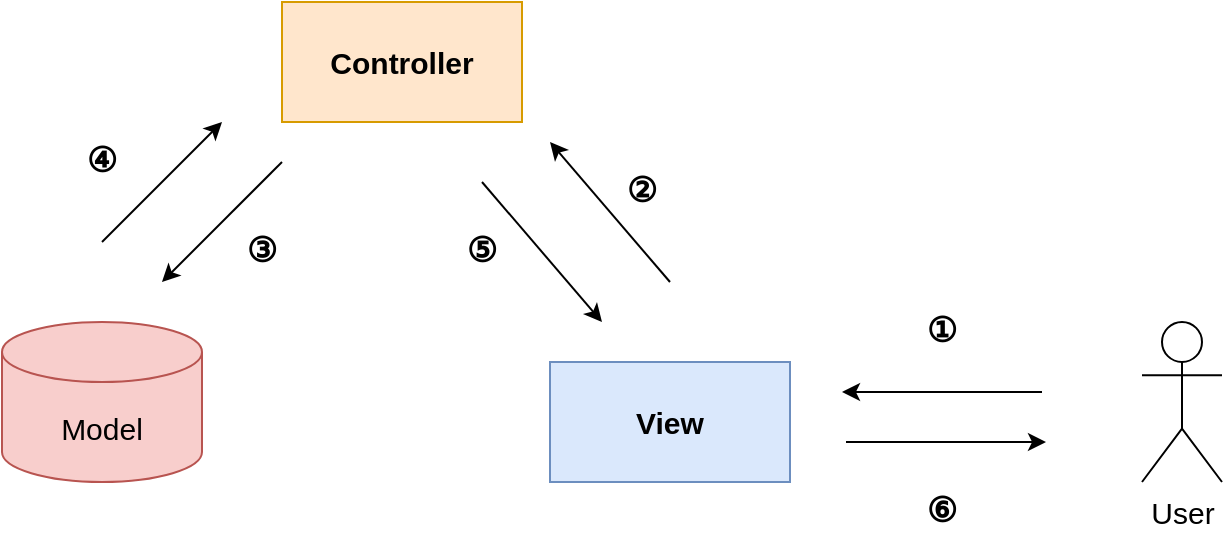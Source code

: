 <mxfile>
    <diagram id="_9Wq98w2PZe2g8l1U9Ra" name="MVC図">
        <mxGraphModel dx="1002" dy="563" grid="1" gridSize="10" guides="1" tooltips="1" connect="1" arrows="1" fold="1" page="1" pageScale="1" pageWidth="827" pageHeight="1169" math="0" shadow="0">
            <root>
                <mxCell id="0"/>
                <mxCell id="1" parent="0"/>
                <mxCell id="2" value="&lt;b&gt;&lt;font style=&quot;font-size: 15px;&quot;&gt;Controller&lt;/font&gt;&lt;/b&gt;" style="rounded=0;whiteSpace=wrap;html=1;fillColor=#ffe6cc;strokeColor=#d79b00;" parent="1" vertex="1">
                    <mxGeometry x="280" y="140" width="120" height="60" as="geometry"/>
                </mxCell>
                <mxCell id="4" value="Model" style="shape=cylinder3;whiteSpace=wrap;html=1;boundedLbl=1;backgroundOutline=1;size=15;fontSize=15;fillColor=#f8cecc;strokeColor=#b85450;" parent="1" vertex="1">
                    <mxGeometry x="140" y="300" width="100" height="80" as="geometry"/>
                </mxCell>
                <mxCell id="5" value="&lt;b&gt;&lt;font style=&quot;font-size: 15px;&quot;&gt;View&lt;/font&gt;&lt;/b&gt;" style="rounded=0;whiteSpace=wrap;html=1;fillColor=#dae8fc;strokeColor=#6c8ebf;" parent="1" vertex="1">
                    <mxGeometry x="414" y="320" width="120" height="60" as="geometry"/>
                </mxCell>
                <mxCell id="6" value="User" style="shape=umlActor;verticalLabelPosition=bottom;verticalAlign=top;html=1;outlineConnect=0;fontSize=15;" parent="1" vertex="1">
                    <mxGeometry x="710" y="300" width="40" height="80" as="geometry"/>
                </mxCell>
                <mxCell id="10" value="" style="endArrow=classic;html=1;fontSize=15;" parent="1" edge="1">
                    <mxGeometry width="50" height="50" relative="1" as="geometry">
                        <mxPoint x="660" y="335" as="sourcePoint"/>
                        <mxPoint x="560" y="335" as="targetPoint"/>
                    </mxGeometry>
                </mxCell>
                <mxCell id="11" value="&lt;font style=&quot;font-size: 17px;&quot;&gt;&lt;b&gt;①&lt;/b&gt;&lt;/font&gt;" style="text;html=1;strokeColor=none;fillColor=none;align=center;verticalAlign=middle;whiteSpace=wrap;rounded=0;fontSize=15;" parent="1" vertex="1">
                    <mxGeometry x="590" y="290" width="40" height="30" as="geometry"/>
                </mxCell>
                <mxCell id="12" value="" style="endArrow=classic;html=1;fontSize=15;" parent="1" edge="1">
                    <mxGeometry width="50" height="50" relative="1" as="geometry">
                        <mxPoint x="474" y="280" as="sourcePoint"/>
                        <mxPoint x="414" y="210" as="targetPoint"/>
                    </mxGeometry>
                </mxCell>
                <mxCell id="13" value="" style="endArrow=classic;html=1;fontSize=15;" parent="1" edge="1">
                    <mxGeometry width="50" height="50" relative="1" as="geometry">
                        <mxPoint x="562" y="360" as="sourcePoint"/>
                        <mxPoint x="662" y="360" as="targetPoint"/>
                    </mxGeometry>
                </mxCell>
                <mxCell id="14" value="&lt;font style=&quot;font-size: 17px;&quot;&gt;&lt;b&gt;②&lt;/b&gt;&lt;/font&gt;" style="text;html=1;strokeColor=none;fillColor=none;align=center;verticalAlign=middle;whiteSpace=wrap;rounded=0;fontSize=15;" parent="1" vertex="1">
                    <mxGeometry x="440" y="220" width="40" height="30" as="geometry"/>
                </mxCell>
                <mxCell id="15" value="" style="endArrow=classic;html=1;fontSize=15;" parent="1" edge="1">
                    <mxGeometry width="50" height="50" relative="1" as="geometry">
                        <mxPoint x="380" y="230" as="sourcePoint"/>
                        <mxPoint x="440" y="300" as="targetPoint"/>
                    </mxGeometry>
                </mxCell>
                <mxCell id="16" value="" style="endArrow=classic;html=1;fontSize=15;" parent="1" edge="1">
                    <mxGeometry width="50" height="50" relative="1" as="geometry">
                        <mxPoint x="280" y="220" as="sourcePoint"/>
                        <mxPoint x="220" y="280" as="targetPoint"/>
                    </mxGeometry>
                </mxCell>
                <mxCell id="17" value="" style="endArrow=classic;html=1;fontSize=15;" parent="1" edge="1">
                    <mxGeometry width="50" height="50" relative="1" as="geometry">
                        <mxPoint x="190" y="260" as="sourcePoint"/>
                        <mxPoint x="250" y="200" as="targetPoint"/>
                    </mxGeometry>
                </mxCell>
                <mxCell id="18" value="&lt;font style=&quot;font-size: 17px;&quot;&gt;&lt;b&gt;④&lt;/b&gt;&lt;/font&gt;" style="text;html=1;strokeColor=none;fillColor=none;align=center;verticalAlign=middle;whiteSpace=wrap;rounded=0;fontSize=15;" parent="1" vertex="1">
                    <mxGeometry x="170" y="205" width="40" height="30" as="geometry"/>
                </mxCell>
                <mxCell id="19" value="&lt;font style=&quot;font-size: 17px;&quot;&gt;&lt;b&gt;③&lt;/b&gt;&lt;/font&gt;" style="text;html=1;strokeColor=none;fillColor=none;align=center;verticalAlign=middle;whiteSpace=wrap;rounded=0;fontSize=15;" parent="1" vertex="1">
                    <mxGeometry x="250" y="250" width="40" height="30" as="geometry"/>
                </mxCell>
                <mxCell id="20" value="&lt;font style=&quot;font-size: 17px;&quot;&gt;&lt;b&gt;⑤&lt;/b&gt;&lt;/font&gt;" style="text;html=1;strokeColor=none;fillColor=none;align=center;verticalAlign=middle;whiteSpace=wrap;rounded=0;fontSize=15;" parent="1" vertex="1">
                    <mxGeometry x="360" y="250" width="40" height="30" as="geometry"/>
                </mxCell>
                <mxCell id="21" value="&lt;font style=&quot;font-size: 17px;&quot;&gt;&lt;b&gt;⑥&lt;/b&gt;&lt;/font&gt;" style="text;html=1;strokeColor=none;fillColor=none;align=center;verticalAlign=middle;whiteSpace=wrap;rounded=0;fontSize=15;" parent="1" vertex="1">
                    <mxGeometry x="590" y="380" width="40" height="30" as="geometry"/>
                </mxCell>
            </root>
        </mxGraphModel>
    </diagram>
    <diagram id="C5LIqaalG11yF7Q2yL-H" name="MVCの実現方法">
        <mxGraphModel dx="969" dy="563" grid="1" gridSize="10" guides="1" tooltips="1" connect="1" arrows="1" fold="1" page="1" pageScale="1" pageWidth="827" pageHeight="1169" math="0" shadow="0">
            <root>
                <mxCell id="0"/>
                <mxCell id="1" parent="0"/>
                <mxCell id="K3lTMJzGfVlB7wKhvOA0-58" value="" style="rounded=1;whiteSpace=wrap;html=1;fillColor=none;strokeColor=#0000CC;strokeWidth=2;" parent="1" vertex="1">
                    <mxGeometry x="330" y="210" width="440" height="155" as="geometry"/>
                </mxCell>
                <mxCell id="K3lTMJzGfVlB7wKhvOA0-59" value="" style="rounded=1;whiteSpace=wrap;html=1;fillColor=none;strokeColor=#0000CC;strokeWidth=2;" parent="1" vertex="1">
                    <mxGeometry x="330" y="420" width="430" height="160" as="geometry"/>
                </mxCell>
                <mxCell id="K3lTMJzGfVlB7wKhvOA0-61" value="" style="rounded=1;whiteSpace=wrap;html=1;strokeColor=#FF8000;fillColor=none;strokeWidth=2;" parent="1" vertex="1">
                    <mxGeometry x="340" y="260" width="140" height="315" as="geometry"/>
                </mxCell>
                <mxCell id="K3lTMJzGfVlB7wKhvOA0-36" style="edgeStyle=none;html=1;" parent="1" edge="1">
                    <mxGeometry relative="1" as="geometry">
                        <mxPoint x="230" y="312" as="targetPoint"/>
                        <mxPoint x="330" y="312" as="sourcePoint"/>
                    </mxGeometry>
                </mxCell>
                <mxCell id="K3lTMJzGfVlB7wKhvOA0-34" style="edgeStyle=none;html=1;" parent="1" edge="1">
                    <mxGeometry relative="1" as="geometry">
                        <mxPoint x="330" y="282" as="targetPoint"/>
                        <mxPoint x="230" y="282" as="sourcePoint"/>
                    </mxGeometry>
                </mxCell>
                <mxCell id="K3lTMJzGfVlB7wKhvOA0-3" value="&lt;b&gt;&lt;font style=&quot;font-size: 15px;&quot;&gt;View&lt;/font&gt;&lt;/b&gt;" style="rounded=0;whiteSpace=wrap;html=1;fillColor=#dae8fc;strokeColor=#6c8ebf;" parent="1" vertex="1">
                    <mxGeometry x="610" y="272" width="120" height="60" as="geometry"/>
                </mxCell>
                <mxCell id="K3lTMJzGfVlB7wKhvOA0-4" value="User" style="shape=umlActor;verticalLabelPosition=bottom;verticalAlign=top;html=1;outlineConnect=0;fontSize=15;" parent="1" vertex="1">
                    <mxGeometry x="860" y="352" width="70" height="138" as="geometry"/>
                </mxCell>
                <mxCell id="K3lTMJzGfVlB7wKhvOA0-5" value="" style="endArrow=classic;html=1;fontSize=15;" parent="1" edge="1">
                    <mxGeometry width="50" height="50" relative="1" as="geometry">
                        <mxPoint x="850" y="340" as="sourcePoint"/>
                        <mxPoint x="750" y="297" as="targetPoint"/>
                    </mxGeometry>
                </mxCell>
                <mxCell id="K3lTMJzGfVlB7wKhvOA0-6" value="&lt;font style=&quot;font-size: 17px;&quot;&gt;&lt;b&gt;①&lt;/b&gt;&lt;/font&gt;" style="text;html=1;strokeColor=none;fillColor=none;align=center;verticalAlign=middle;whiteSpace=wrap;rounded=0;fontSize=15;" parent="1" vertex="1">
                    <mxGeometry x="799" y="292" width="40" height="30" as="geometry"/>
                </mxCell>
                <mxCell id="K3lTMJzGfVlB7wKhvOA0-8" value="" style="endArrow=classic;html=1;fontSize=15;" parent="1" edge="1">
                    <mxGeometry width="50" height="50" relative="1" as="geometry">
                        <mxPoint x="746" y="330" as="sourcePoint"/>
                        <mxPoint x="840" y="370" as="targetPoint"/>
                    </mxGeometry>
                </mxCell>
                <mxCell id="K3lTMJzGfVlB7wKhvOA0-13" value="&lt;font style=&quot;font-size: 17px;&quot;&gt;&lt;b&gt;④&lt;/b&gt;&lt;/font&gt;" style="text;html=1;strokeColor=none;fillColor=none;align=center;verticalAlign=middle;whiteSpace=wrap;rounded=0;fontSize=15;" parent="1" vertex="1">
                    <mxGeometry x="260" y="245" width="40" height="30" as="geometry"/>
                </mxCell>
                <mxCell id="K3lTMJzGfVlB7wKhvOA0-14" value="&lt;font style=&quot;font-size: 17px;&quot;&gt;&lt;b&gt;③&lt;/b&gt;&lt;/font&gt;" style="text;html=1;strokeColor=none;fillColor=none;align=center;verticalAlign=middle;whiteSpace=wrap;rounded=0;fontSize=15;" parent="1" vertex="1">
                    <mxGeometry x="260" y="322" width="40" height="30" as="geometry"/>
                </mxCell>
                <mxCell id="K3lTMJzGfVlB7wKhvOA0-16" value="&lt;font style=&quot;font-size: 17px;&quot;&gt;&lt;b&gt;⑥&lt;/b&gt;&lt;/font&gt;" style="text;html=1;strokeColor=none;fillColor=none;align=center;verticalAlign=middle;whiteSpace=wrap;rounded=0;fontSize=15;" parent="1" vertex="1">
                    <mxGeometry x="765" y="354" width="40" height="30" as="geometry"/>
                </mxCell>
                <mxCell id="K3lTMJzGfVlB7wKhvOA0-35" value="Model" style="shape=cylinder3;whiteSpace=wrap;html=1;boundedLbl=1;backgroundOutline=1;size=15;fontSize=15;fillColor=#f8cecc;strokeColor=#b85450;" parent="1" vertex="1">
                    <mxGeometry x="110" y="275" width="100" height="98" as="geometry"/>
                </mxCell>
                <mxCell id="K3lTMJzGfVlB7wKhvOA0-37" value="&lt;b&gt;&lt;font style=&quot;font-size: 15px;&quot;&gt;Controller&lt;/font&gt;&lt;/b&gt;" style="rounded=0;whiteSpace=wrap;html=1;fillColor=#ffe6cc;strokeColor=#d79b00;" parent="1" vertex="1">
                    <mxGeometry x="350" y="272" width="120" height="60" as="geometry"/>
                </mxCell>
                <mxCell id="K3lTMJzGfVlB7wKhvOA0-38" style="edgeStyle=none;html=1;" parent="1" edge="1">
                    <mxGeometry relative="1" as="geometry">
                        <mxPoint x="490" y="312" as="targetPoint"/>
                        <mxPoint x="590" y="312" as="sourcePoint"/>
                    </mxGeometry>
                </mxCell>
                <mxCell id="K3lTMJzGfVlB7wKhvOA0-39" style="edgeStyle=none;html=1;" parent="1" edge="1">
                    <mxGeometry relative="1" as="geometry">
                        <mxPoint x="590" y="282" as="targetPoint"/>
                        <mxPoint x="490" y="282" as="sourcePoint"/>
                    </mxGeometry>
                </mxCell>
                <mxCell id="K3lTMJzGfVlB7wKhvOA0-40" value="&lt;font style=&quot;font-size: 17px;&quot;&gt;&lt;b&gt;②&lt;/b&gt;&lt;/font&gt;" style="text;html=1;strokeColor=none;fillColor=none;align=center;verticalAlign=middle;whiteSpace=wrap;rounded=0;fontSize=15;" parent="1" vertex="1">
                    <mxGeometry x="520" y="251" width="40" height="30" as="geometry"/>
                </mxCell>
                <mxCell id="K3lTMJzGfVlB7wKhvOA0-41" value="&lt;font style=&quot;font-size: 17px;&quot;&gt;&lt;b&gt;⑤&lt;/b&gt;&lt;/font&gt;" style="text;html=1;strokeColor=none;fillColor=none;align=center;verticalAlign=middle;whiteSpace=wrap;rounded=0;fontSize=15;" parent="1" vertex="1">
                    <mxGeometry x="520" y="314" width="40" height="30" as="geometry"/>
                </mxCell>
                <mxCell id="K3lTMJzGfVlB7wKhvOA0-42" style="edgeStyle=none;html=1;" parent="1" edge="1">
                    <mxGeometry relative="1" as="geometry">
                        <mxPoint x="230" y="437" as="targetPoint"/>
                        <mxPoint x="320" y="477" as="sourcePoint"/>
                    </mxGeometry>
                </mxCell>
                <mxCell id="K3lTMJzGfVlB7wKhvOA0-43" style="edgeStyle=none;html=1;" parent="1" edge="1">
                    <mxGeometry relative="1" as="geometry">
                        <mxPoint x="320.0" y="439" as="targetPoint"/>
                        <mxPoint x="230" y="397" as="sourcePoint"/>
                    </mxGeometry>
                </mxCell>
                <mxCell id="K3lTMJzGfVlB7wKhvOA0-44" value="&lt;b&gt;&lt;font style=&quot;font-size: 15px;&quot;&gt;View&lt;/font&gt;&lt;/b&gt;" style="rounded=0;whiteSpace=wrap;html=1;fillColor=#dae8fc;strokeColor=#6c8ebf;" parent="1" vertex="1">
                    <mxGeometry x="610" y="492" width="120" height="60" as="geometry"/>
                </mxCell>
                <mxCell id="K3lTMJzGfVlB7wKhvOA0-49" value="&lt;font style=&quot;font-size: 17px;&quot;&gt;&lt;b&gt;④&lt;/b&gt;&lt;/font&gt;" style="text;html=1;strokeColor=none;fillColor=none;align=center;verticalAlign=middle;whiteSpace=wrap;rounded=0;fontSize=15;" parent="1" vertex="1">
                    <mxGeometry x="260" y="387" width="40" height="30" as="geometry"/>
                </mxCell>
                <mxCell id="K3lTMJzGfVlB7wKhvOA0-50" value="&lt;font style=&quot;font-size: 17px;&quot;&gt;&lt;b&gt;③&lt;/b&gt;&lt;/font&gt;" style="text;html=1;strokeColor=none;fillColor=none;align=center;verticalAlign=middle;whiteSpace=wrap;rounded=0;fontSize=15;" parent="1" vertex="1">
                    <mxGeometry x="240" y="462" width="40" height="30" as="geometry"/>
                </mxCell>
                <mxCell id="K3lTMJzGfVlB7wKhvOA0-53" value="&lt;b&gt;&lt;font style=&quot;font-size: 15px;&quot;&gt;Controller&lt;/font&gt;&lt;/b&gt;" style="rounded=0;whiteSpace=wrap;html=1;fillColor=#ffe6cc;strokeColor=#d79b00;" parent="1" vertex="1">
                    <mxGeometry x="350" y="492" width="120" height="60" as="geometry"/>
                </mxCell>
                <mxCell id="K3lTMJzGfVlB7wKhvOA0-54" style="edgeStyle=none;html=1;" parent="1" edge="1">
                    <mxGeometry relative="1" as="geometry">
                        <mxPoint x="490.0" y="532" as="targetPoint"/>
                        <mxPoint x="590.0" y="532" as="sourcePoint"/>
                    </mxGeometry>
                </mxCell>
                <mxCell id="K3lTMJzGfVlB7wKhvOA0-55" style="edgeStyle=none;html=1;" parent="1" edge="1">
                    <mxGeometry relative="1" as="geometry">
                        <mxPoint x="590.0" y="502" as="targetPoint"/>
                        <mxPoint x="490.0" y="502" as="sourcePoint"/>
                    </mxGeometry>
                </mxCell>
                <mxCell id="K3lTMJzGfVlB7wKhvOA0-56" value="&lt;font style=&quot;font-size: 17px;&quot;&gt;&lt;b&gt;②&lt;/b&gt;&lt;/font&gt;" style="text;html=1;strokeColor=none;fillColor=none;align=center;verticalAlign=middle;whiteSpace=wrap;rounded=0;fontSize=15;" parent="1" vertex="1">
                    <mxGeometry x="520" y="471" width="40" height="30" as="geometry"/>
                </mxCell>
                <mxCell id="K3lTMJzGfVlB7wKhvOA0-57" value="&lt;font style=&quot;font-size: 17px;&quot;&gt;&lt;b&gt;⑤&lt;/b&gt;&lt;/font&gt;" style="text;html=1;strokeColor=none;fillColor=none;align=center;verticalAlign=middle;whiteSpace=wrap;rounded=0;fontSize=15;" parent="1" vertex="1">
                    <mxGeometry x="520" y="534" width="40" height="30" as="geometry"/>
                </mxCell>
                <mxCell id="K3lTMJzGfVlB7wKhvOA0-63" style="edgeStyle=none;html=1;strokeColor=#FF8000;strokeWidth=2;exitX=0.75;exitY=1;exitDx=0;exitDy=0;" parent="1" source="K3lTMJzGfVlB7wKhvOA0-62" edge="1">
                    <mxGeometry relative="1" as="geometry">
                        <mxPoint x="350" y="260" as="targetPoint"/>
                    </mxGeometry>
                </mxCell>
                <mxCell id="K3lTMJzGfVlB7wKhvOA0-62" value="&lt;b&gt;&lt;font style=&quot;font-size: 15px;&quot;&gt;App&lt;/font&gt;&lt;/b&gt;" style="rounded=0;whiteSpace=wrap;html=1;fillColor=#ffe6cc;strokeColor=#d79b00;" parent="1" vertex="1">
                    <mxGeometry x="190" y="135" width="120" height="60" as="geometry"/>
                </mxCell>
                <mxCell id="K3lTMJzGfVlB7wKhvOA0-64" value="Appクラスで全てのContorllerを&lt;br&gt;管理し、ページごとにControllerを&lt;br&gt;切替えて他ページとの連携を行う" style="shape=callout;whiteSpace=wrap;html=1;perimeter=calloutPerimeter;strokeColor=#FF8000;strokeWidth=2;fillColor=default;position2=0;size=30;position=0.18;" parent="1" vertex="1">
                    <mxGeometry x="330" y="80" width="220" height="90" as="geometry"/>
                </mxCell>
                <mxCell id="K3lTMJzGfVlB7wKhvOA0-67" value="&lt;b&gt;&lt;font color=&quot;#0000cc&quot;&gt;Page2&lt;/font&gt;&lt;/b&gt;" style="text;html=1;strokeColor=none;fillColor=none;align=center;verticalAlign=middle;whiteSpace=wrap;rounded=0;strokeWidth=2;" parent="1" vertex="1">
                    <mxGeometry x="350" y="426" width="60" height="30" as="geometry"/>
                </mxCell>
                <mxCell id="K3lTMJzGfVlB7wKhvOA0-69" value="&lt;b&gt;&lt;font color=&quot;#0000cc&quot;&gt;Page1&lt;/font&gt;&lt;/b&gt;" style="text;html=1;strokeColor=none;fillColor=none;align=center;verticalAlign=middle;whiteSpace=wrap;rounded=0;strokeWidth=2;" parent="1" vertex="1">
                    <mxGeometry x="350" y="215" width="60" height="30" as="geometry"/>
                </mxCell>
                <mxCell id="A53QfD-NVUz2xv4ZWYyD-6" value="" style="endArrow=classic;html=1;fontSize=15;" edge="1" parent="1">
                    <mxGeometry width="50" height="50" relative="1" as="geometry">
                        <mxPoint x="840" y="473" as="sourcePoint"/>
                        <mxPoint x="740" y="510" as="targetPoint"/>
                    </mxGeometry>
                </mxCell>
                <mxCell id="A53QfD-NVUz2xv4ZWYyD-7" value="" style="endArrow=classic;html=1;fontSize=15;exitX=1;exitY=0.75;exitDx=0;exitDy=0;" edge="1" parent="1">
                    <mxGeometry width="50" height="50" relative="1" as="geometry">
                        <mxPoint x="750" y="545" as="sourcePoint"/>
                        <mxPoint x="851" y="508" as="targetPoint"/>
                    </mxGeometry>
                </mxCell>
                <mxCell id="A53QfD-NVUz2xv4ZWYyD-8" value="&lt;font style=&quot;font-size: 17px;&quot;&gt;&lt;b&gt;①&lt;/b&gt;&lt;/font&gt;" style="text;html=1;strokeColor=none;fillColor=none;align=center;verticalAlign=middle;whiteSpace=wrap;rounded=0;fontSize=15;" vertex="1" parent="1">
                    <mxGeometry x="770" y="456" width="40" height="30" as="geometry"/>
                </mxCell>
                <mxCell id="A53QfD-NVUz2xv4ZWYyD-9" value="&lt;font style=&quot;font-size: 17px;&quot;&gt;&lt;b&gt;⑥&lt;/b&gt;&lt;/font&gt;" style="text;html=1;strokeColor=none;fillColor=none;align=center;verticalAlign=middle;whiteSpace=wrap;rounded=0;fontSize=15;" vertex="1" parent="1">
                    <mxGeometry x="787" y="531" width="40" height="30" as="geometry"/>
                </mxCell>
            </root>
        </mxGraphModel>
    </diagram>
    <diagram id="2ozvk4-snMi51rFjoHVi" name="アーキテクチャ図（全体構成）">
        <mxGraphModel dx="825" dy="662" grid="1" gridSize="10" guides="1" tooltips="1" connect="1" arrows="1" fold="1" page="1" pageScale="1" pageWidth="827" pageHeight="1169" math="0" shadow="0">
            <root>
                <mxCell id="0"/>
                <mxCell id="1" parent="0"/>
                <mxCell id="exjSf0XK6fxZVPqQZvPU-43" value="" style="rounded=1;whiteSpace=wrap;html=1;strokeColor=#66CC00;fillColor=none;strokeWidth=2;" vertex="1" parent="1">
                    <mxGeometry x="530" y="140" width="570" height="520" as="geometry"/>
                </mxCell>
                <mxCell id="exjSf0XK6fxZVPqQZvPU-1" value="" style="rounded=1;whiteSpace=wrap;html=1;fillColor=none;strokeColor=#0000CC;strokeWidth=2;" vertex="1" parent="1">
                    <mxGeometry x="910" y="240" width="650" height="155" as="geometry"/>
                </mxCell>
                <mxCell id="exjSf0XK6fxZVPqQZvPU-2" value="" style="rounded=1;whiteSpace=wrap;html=1;fillColor=none;strokeColor=#0000CC;strokeWidth=2;" vertex="1" parent="1">
                    <mxGeometry x="910" y="450" width="650" height="160" as="geometry"/>
                </mxCell>
                <mxCell id="exjSf0XK6fxZVPqQZvPU-3" value="" style="rounded=1;whiteSpace=wrap;html=1;strokeColor=#FF8000;fillColor=none;strokeWidth=2;" vertex="1" parent="1">
                    <mxGeometry x="920" y="290" width="140" height="315" as="geometry"/>
                </mxCell>
                <mxCell id="exjSf0XK6fxZVPqQZvPU-4" style="edgeStyle=none;html=1;" edge="1" parent="1">
                    <mxGeometry relative="1" as="geometry">
                        <mxPoint x="810" y="342" as="targetPoint"/>
                        <mxPoint x="910" y="342" as="sourcePoint"/>
                    </mxGeometry>
                </mxCell>
                <mxCell id="exjSf0XK6fxZVPqQZvPU-5" style="edgeStyle=none;html=1;" edge="1" parent="1">
                    <mxGeometry relative="1" as="geometry">
                        <mxPoint x="910" y="312" as="targetPoint"/>
                        <mxPoint x="810" y="312" as="sourcePoint"/>
                    </mxGeometry>
                </mxCell>
                <mxCell id="exjSf0XK6fxZVPqQZvPU-6" value="&lt;b&gt;&lt;font style=&quot;font-size: 15px;&quot;&gt;View&lt;/font&gt;&lt;/b&gt;" style="rounded=0;whiteSpace=wrap;html=1;fillColor=#dae8fc;strokeColor=#6c8ebf;" vertex="1" parent="1">
                    <mxGeometry x="1190" y="302" width="120" height="60" as="geometry"/>
                </mxCell>
                <mxCell id="exjSf0XK6fxZVPqQZvPU-7" value="User" style="shape=umlActor;verticalLabelPosition=bottom;verticalAlign=top;html=1;outlineConnect=0;fontSize=15;" vertex="1" parent="1">
                    <mxGeometry x="1460" y="282" width="40" height="80" as="geometry"/>
                </mxCell>
                <mxCell id="exjSf0XK6fxZVPqQZvPU-8" value="" style="endArrow=classic;html=1;fontSize=15;" edge="1" parent="1">
                    <mxGeometry width="50" height="50" relative="1" as="geometry">
                        <mxPoint x="1430" y="317" as="sourcePoint"/>
                        <mxPoint x="1330" y="317" as="targetPoint"/>
                    </mxGeometry>
                </mxCell>
                <mxCell id="exjSf0XK6fxZVPqQZvPU-9" value="&lt;font style=&quot;font-size: 17px;&quot;&gt;&lt;b&gt;①&lt;/b&gt;&lt;/font&gt;" style="text;html=1;strokeColor=none;fillColor=none;align=center;verticalAlign=middle;whiteSpace=wrap;rounded=0;fontSize=15;" vertex="1" parent="1">
                    <mxGeometry x="1360" y="286" width="40" height="30" as="geometry"/>
                </mxCell>
                <mxCell id="exjSf0XK6fxZVPqQZvPU-10" value="" style="endArrow=classic;html=1;fontSize=15;" edge="1" parent="1">
                    <mxGeometry width="50" height="50" relative="1" as="geometry">
                        <mxPoint x="1332" y="345" as="sourcePoint"/>
                        <mxPoint x="1432" y="345" as="targetPoint"/>
                    </mxGeometry>
                </mxCell>
                <mxCell id="exjSf0XK6fxZVPqQZvPU-11" value="&lt;font style=&quot;font-size: 17px;&quot;&gt;&lt;b&gt;④&lt;/b&gt;&lt;/font&gt;" style="text;html=1;strokeColor=none;fillColor=none;align=center;verticalAlign=middle;whiteSpace=wrap;rounded=0;fontSize=15;" vertex="1" parent="1">
                    <mxGeometry x="840" y="275" width="40" height="30" as="geometry"/>
                </mxCell>
                <mxCell id="exjSf0XK6fxZVPqQZvPU-12" value="&lt;font style=&quot;font-size: 17px;&quot;&gt;&lt;b&gt;③&lt;/b&gt;&lt;/font&gt;" style="text;html=1;strokeColor=none;fillColor=none;align=center;verticalAlign=middle;whiteSpace=wrap;rounded=0;fontSize=15;" vertex="1" parent="1">
                    <mxGeometry x="840" y="352" width="40" height="30" as="geometry"/>
                </mxCell>
                <mxCell id="exjSf0XK6fxZVPqQZvPU-13" value="&lt;font style=&quot;font-size: 17px;&quot;&gt;&lt;b&gt;⑥&lt;/b&gt;&lt;/font&gt;" style="text;html=1;strokeColor=none;fillColor=none;align=center;verticalAlign=middle;whiteSpace=wrap;rounded=0;fontSize=15;" vertex="1" parent="1">
                    <mxGeometry x="1360" y="347" width="40" height="30" as="geometry"/>
                </mxCell>
                <mxCell id="exjSf0XK6fxZVPqQZvPU-14" value="Model" style="shape=cylinder3;whiteSpace=wrap;html=1;boundedLbl=1;backgroundOutline=1;size=15;fontSize=15;fillColor=#f8cecc;strokeColor=#b85450;" vertex="1" parent="1">
                    <mxGeometry x="690" y="305" width="100" height="98" as="geometry"/>
                </mxCell>
                <mxCell id="exjSf0XK6fxZVPqQZvPU-15" value="&lt;b&gt;&lt;font style=&quot;font-size: 15px;&quot;&gt;Controller&lt;/font&gt;&lt;/b&gt;" style="rounded=0;whiteSpace=wrap;html=1;fillColor=#ffe6cc;strokeColor=#d79b00;" vertex="1" parent="1">
                    <mxGeometry x="930" y="302" width="120" height="60" as="geometry"/>
                </mxCell>
                <mxCell id="exjSf0XK6fxZVPqQZvPU-16" style="edgeStyle=none;html=1;" edge="1" parent="1">
                    <mxGeometry relative="1" as="geometry">
                        <mxPoint x="1070" y="342" as="targetPoint"/>
                        <mxPoint x="1170" y="342" as="sourcePoint"/>
                    </mxGeometry>
                </mxCell>
                <mxCell id="exjSf0XK6fxZVPqQZvPU-17" style="edgeStyle=none;html=1;" edge="1" parent="1">
                    <mxGeometry relative="1" as="geometry">
                        <mxPoint x="1170" y="312" as="targetPoint"/>
                        <mxPoint x="1070" y="312" as="sourcePoint"/>
                    </mxGeometry>
                </mxCell>
                <mxCell id="exjSf0XK6fxZVPqQZvPU-18" value="&lt;font style=&quot;font-size: 17px;&quot;&gt;&lt;b&gt;②&lt;/b&gt;&lt;/font&gt;" style="text;html=1;strokeColor=none;fillColor=none;align=center;verticalAlign=middle;whiteSpace=wrap;rounded=0;fontSize=15;" vertex="1" parent="1">
                    <mxGeometry x="1100" y="281" width="40" height="30" as="geometry"/>
                </mxCell>
                <mxCell id="exjSf0XK6fxZVPqQZvPU-19" value="&lt;font style=&quot;font-size: 17px;&quot;&gt;&lt;b&gt;⑤&lt;/b&gt;&lt;/font&gt;" style="text;html=1;strokeColor=none;fillColor=none;align=center;verticalAlign=middle;whiteSpace=wrap;rounded=0;fontSize=15;" vertex="1" parent="1">
                    <mxGeometry x="1100" y="344" width="40" height="30" as="geometry"/>
                </mxCell>
                <mxCell id="exjSf0XK6fxZVPqQZvPU-20" style="edgeStyle=none;html=1;" edge="1" parent="1">
                    <mxGeometry relative="1" as="geometry">
                        <mxPoint x="810" y="467" as="targetPoint"/>
                        <mxPoint x="900" y="507" as="sourcePoint"/>
                    </mxGeometry>
                </mxCell>
                <mxCell id="exjSf0XK6fxZVPqQZvPU-21" style="edgeStyle=none;html=1;" edge="1" parent="1">
                    <mxGeometry relative="1" as="geometry">
                        <mxPoint x="900.0" y="469" as="targetPoint"/>
                        <mxPoint x="810" y="427" as="sourcePoint"/>
                    </mxGeometry>
                </mxCell>
                <mxCell id="exjSf0XK6fxZVPqQZvPU-22" value="&lt;b&gt;&lt;font style=&quot;font-size: 15px;&quot;&gt;View&lt;/font&gt;&lt;/b&gt;" style="rounded=0;whiteSpace=wrap;html=1;fillColor=#dae8fc;strokeColor=#6c8ebf;" vertex="1" parent="1">
                    <mxGeometry x="1190" y="522" width="120" height="60" as="geometry"/>
                </mxCell>
                <mxCell id="exjSf0XK6fxZVPqQZvPU-23" value="User" style="shape=umlActor;verticalLabelPosition=bottom;verticalAlign=top;html=1;outlineConnect=0;fontSize=15;" vertex="1" parent="1">
                    <mxGeometry x="1460" y="502" width="40" height="80" as="geometry"/>
                </mxCell>
                <mxCell id="exjSf0XK6fxZVPqQZvPU-24" value="" style="endArrow=classic;html=1;fontSize=15;" edge="1" parent="1">
                    <mxGeometry width="50" height="50" relative="1" as="geometry">
                        <mxPoint x="1430" y="536" as="sourcePoint"/>
                        <mxPoint x="1330" y="536" as="targetPoint"/>
                    </mxGeometry>
                </mxCell>
                <mxCell id="exjSf0XK6fxZVPqQZvPU-25" value="&lt;font style=&quot;font-size: 17px;&quot;&gt;&lt;b&gt;①&lt;/b&gt;&lt;/font&gt;" style="text;html=1;strokeColor=none;fillColor=none;align=center;verticalAlign=middle;whiteSpace=wrap;rounded=0;fontSize=15;" vertex="1" parent="1">
                    <mxGeometry x="1360" y="495" width="40" height="30" as="geometry"/>
                </mxCell>
                <mxCell id="exjSf0XK6fxZVPqQZvPU-26" value="" style="endArrow=classic;html=1;fontSize=15;" edge="1" parent="1">
                    <mxGeometry width="50" height="50" relative="1" as="geometry">
                        <mxPoint x="1332" y="565" as="sourcePoint"/>
                        <mxPoint x="1432" y="565" as="targetPoint"/>
                    </mxGeometry>
                </mxCell>
                <mxCell id="exjSf0XK6fxZVPqQZvPU-27" value="&lt;font style=&quot;font-size: 17px;&quot;&gt;&lt;b&gt;④&lt;/b&gt;&lt;/font&gt;" style="text;html=1;strokeColor=none;fillColor=none;align=center;verticalAlign=middle;whiteSpace=wrap;rounded=0;fontSize=15;" vertex="1" parent="1">
                    <mxGeometry x="840" y="417" width="40" height="30" as="geometry"/>
                </mxCell>
                <mxCell id="exjSf0XK6fxZVPqQZvPU-28" value="&lt;font style=&quot;font-size: 17px;&quot;&gt;&lt;b&gt;③&lt;/b&gt;&lt;/font&gt;" style="text;html=1;strokeColor=none;fillColor=none;align=center;verticalAlign=middle;whiteSpace=wrap;rounded=0;fontSize=15;" vertex="1" parent="1">
                    <mxGeometry x="820" y="492" width="40" height="30" as="geometry"/>
                </mxCell>
                <mxCell id="exjSf0XK6fxZVPqQZvPU-29" value="&lt;font style=&quot;font-size: 17px;&quot;&gt;&lt;b&gt;⑥&lt;/b&gt;&lt;/font&gt;" style="text;html=1;strokeColor=none;fillColor=none;align=center;verticalAlign=middle;whiteSpace=wrap;rounded=0;fontSize=15;" vertex="1" parent="1">
                    <mxGeometry x="1360" y="568" width="40" height="30" as="geometry"/>
                </mxCell>
                <mxCell id="exjSf0XK6fxZVPqQZvPU-30" value="&lt;b&gt;&lt;font style=&quot;font-size: 15px;&quot;&gt;Controller&lt;/font&gt;&lt;/b&gt;" style="rounded=0;whiteSpace=wrap;html=1;fillColor=#ffe6cc;strokeColor=#d79b00;" vertex="1" parent="1">
                    <mxGeometry x="930" y="522" width="120" height="60" as="geometry"/>
                </mxCell>
                <mxCell id="exjSf0XK6fxZVPqQZvPU-31" style="edgeStyle=none;html=1;" edge="1" parent="1">
                    <mxGeometry relative="1" as="geometry">
                        <mxPoint x="1070.0" y="562" as="targetPoint"/>
                        <mxPoint x="1170.0" y="562" as="sourcePoint"/>
                    </mxGeometry>
                </mxCell>
                <mxCell id="exjSf0XK6fxZVPqQZvPU-32" style="edgeStyle=none;html=1;" edge="1" parent="1">
                    <mxGeometry relative="1" as="geometry">
                        <mxPoint x="1170.0" y="532" as="targetPoint"/>
                        <mxPoint x="1070.0" y="532" as="sourcePoint"/>
                    </mxGeometry>
                </mxCell>
                <mxCell id="exjSf0XK6fxZVPqQZvPU-33" value="&lt;font style=&quot;font-size: 17px;&quot;&gt;&lt;b&gt;②&lt;/b&gt;&lt;/font&gt;" style="text;html=1;strokeColor=none;fillColor=none;align=center;verticalAlign=middle;whiteSpace=wrap;rounded=0;fontSize=15;" vertex="1" parent="1">
                    <mxGeometry x="1100" y="501" width="40" height="30" as="geometry"/>
                </mxCell>
                <mxCell id="exjSf0XK6fxZVPqQZvPU-34" value="&lt;font style=&quot;font-size: 17px;&quot;&gt;&lt;b&gt;⑤&lt;/b&gt;&lt;/font&gt;" style="text;html=1;strokeColor=none;fillColor=none;align=center;verticalAlign=middle;whiteSpace=wrap;rounded=0;fontSize=15;" vertex="1" parent="1">
                    <mxGeometry x="1100" y="564" width="40" height="30" as="geometry"/>
                </mxCell>
                <mxCell id="exjSf0XK6fxZVPqQZvPU-35" style="edgeStyle=none;html=1;strokeColor=#FF8000;strokeWidth=2;exitX=0.75;exitY=1;exitDx=0;exitDy=0;" edge="1" parent="1" source="exjSf0XK6fxZVPqQZvPU-36">
                    <mxGeometry relative="1" as="geometry">
                        <mxPoint x="930" y="290" as="targetPoint"/>
                    </mxGeometry>
                </mxCell>
                <mxCell id="exjSf0XK6fxZVPqQZvPU-36" value="&lt;b&gt;&lt;font style=&quot;font-size: 15px;&quot;&gt;AppController&lt;/font&gt;&lt;/b&gt;" style="rounded=0;whiteSpace=wrap;html=1;fillColor=#fff2cc;strokeColor=#d6b656;" vertex="1" parent="1">
                    <mxGeometry x="770" y="165" width="120" height="60" as="geometry"/>
                </mxCell>
                <mxCell id="exjSf0XK6fxZVPqQZvPU-38" value="&lt;b&gt;&lt;font color=&quot;#0000cc&quot;&gt;Page2&lt;/font&gt;&lt;/b&gt;" style="text;html=1;strokeColor=none;fillColor=none;align=center;verticalAlign=middle;whiteSpace=wrap;rounded=0;strokeWidth=2;" vertex="1" parent="1">
                    <mxGeometry x="930" y="456" width="60" height="30" as="geometry"/>
                </mxCell>
                <mxCell id="exjSf0XK6fxZVPqQZvPU-39" value="&lt;b&gt;&lt;font color=&quot;#0000cc&quot;&gt;Page1&lt;/font&gt;&lt;/b&gt;" style="text;html=1;strokeColor=none;fillColor=none;align=center;verticalAlign=middle;whiteSpace=wrap;rounded=0;strokeWidth=2;" vertex="1" parent="1">
                    <mxGeometry x="930" y="245" width="60" height="30" as="geometry"/>
                </mxCell>
                <mxCell id="exjSf0XK6fxZVPqQZvPU-46" style="edgeStyle=none;html=1;entryX=0.008;entryY=0.464;entryDx=0;entryDy=0;entryPerimeter=0;strokeColor=#66CC00;strokeWidth=2;" edge="1" parent="1" source="exjSf0XK6fxZVPqQZvPU-41" target="exjSf0XK6fxZVPqQZvPU-43">
                    <mxGeometry relative="1" as="geometry"/>
                </mxCell>
                <mxCell id="exjSf0XK6fxZVPqQZvPU-41" value="&lt;b&gt;&lt;font style=&quot;font-size: 15px;&quot;&gt;Appクラス&lt;/font&gt;&lt;/b&gt;" style="rounded=0;whiteSpace=wrap;html=1;fillColor=#d5e8d4;strokeColor=#82b366;" vertex="1" parent="1">
                    <mxGeometry x="330" y="352" width="120" height="60" as="geometry"/>
                </mxCell>
                <mxCell id="exjSf0XK6fxZVPqQZvPU-47" value="" style="edgeStyle=none;html=1;strokeColor=#66CC00;strokeWidth=2;" edge="1" parent="1" source="exjSf0XK6fxZVPqQZvPU-42" target="exjSf0XK6fxZVPqQZvPU-41">
                    <mxGeometry relative="1" as="geometry"/>
                </mxCell>
                <mxCell id="exjSf0XK6fxZVPqQZvPU-42" value="&lt;span style=&quot;font-size: 15px;&quot;&gt;&lt;b&gt;main関数&lt;/b&gt;&lt;/span&gt;" style="rounded=0;whiteSpace=wrap;html=1;fillColor=#d5e8d4;strokeColor=#82b366;" vertex="1" parent="1">
                    <mxGeometry x="120" y="355" width="120" height="60" as="geometry"/>
                </mxCell>
                <mxCell id="exjSf0XK6fxZVPqQZvPU-45" style="edgeStyle=none;html=1;entryX=0;entryY=0.5;entryDx=0;entryDy=0;" edge="1" parent="1" source="exjSf0XK6fxZVPqQZvPU-44" target="exjSf0XK6fxZVPqQZvPU-36">
                    <mxGeometry relative="1" as="geometry"/>
                </mxCell>
                <mxCell id="exjSf0XK6fxZVPqQZvPU-44" value="&lt;b&gt;&lt;font style=&quot;font-size: 15px;&quot;&gt;CustomCTk&lt;/font&gt;&lt;/b&gt;" style="rounded=0;whiteSpace=wrap;html=1;fillColor=#e1d5e7;strokeColor=#9673a6;" vertex="1" parent="1">
                    <mxGeometry x="570" y="200" width="120" height="60" as="geometry"/>
                </mxCell>
            </root>
        </mxGraphModel>
    </diagram>
    <diagram name="MVCの実現方法_bk" id="qtw9yvQol0h5I976DCaR">
        <mxGraphModel dx="1209" dy="563" grid="1" gridSize="10" guides="1" tooltips="1" connect="1" arrows="1" fold="1" page="1" pageScale="1" pageWidth="827" pageHeight="1169" math="0" shadow="0">
            <root>
                <mxCell id="SxRMwhV-MYU9DIZSYsx9-0"/>
                <mxCell id="SxRMwhV-MYU9DIZSYsx9-1" parent="SxRMwhV-MYU9DIZSYsx9-0"/>
                <mxCell id="SxRMwhV-MYU9DIZSYsx9-2" value="" style="rounded=1;whiteSpace=wrap;html=1;fillColor=none;strokeColor=#0000CC;strokeWidth=2;" vertex="1" parent="SxRMwhV-MYU9DIZSYsx9-1">
                    <mxGeometry x="330" y="210" width="650" height="155" as="geometry"/>
                </mxCell>
                <mxCell id="SxRMwhV-MYU9DIZSYsx9-3" value="" style="rounded=1;whiteSpace=wrap;html=1;fillColor=none;strokeColor=#0000CC;strokeWidth=2;" vertex="1" parent="SxRMwhV-MYU9DIZSYsx9-1">
                    <mxGeometry x="330" y="420" width="650" height="160" as="geometry"/>
                </mxCell>
                <mxCell id="SxRMwhV-MYU9DIZSYsx9-4" value="" style="rounded=1;whiteSpace=wrap;html=1;strokeColor=#FF8000;fillColor=none;strokeWidth=2;" vertex="1" parent="SxRMwhV-MYU9DIZSYsx9-1">
                    <mxGeometry x="340" y="260" width="140" height="315" as="geometry"/>
                </mxCell>
                <mxCell id="SxRMwhV-MYU9DIZSYsx9-5" style="edgeStyle=none;html=1;" edge="1" parent="SxRMwhV-MYU9DIZSYsx9-1">
                    <mxGeometry relative="1" as="geometry">
                        <mxPoint x="230" y="312" as="targetPoint"/>
                        <mxPoint x="330" y="312" as="sourcePoint"/>
                    </mxGeometry>
                </mxCell>
                <mxCell id="SxRMwhV-MYU9DIZSYsx9-6" style="edgeStyle=none;html=1;" edge="1" parent="SxRMwhV-MYU9DIZSYsx9-1">
                    <mxGeometry relative="1" as="geometry">
                        <mxPoint x="330" y="282" as="targetPoint"/>
                        <mxPoint x="230" y="282" as="sourcePoint"/>
                    </mxGeometry>
                </mxCell>
                <mxCell id="SxRMwhV-MYU9DIZSYsx9-7" value="&lt;b&gt;&lt;font style=&quot;font-size: 15px;&quot;&gt;View&lt;/font&gt;&lt;/b&gt;" style="rounded=0;whiteSpace=wrap;html=1;fillColor=#dae8fc;strokeColor=#6c8ebf;" vertex="1" parent="SxRMwhV-MYU9DIZSYsx9-1">
                    <mxGeometry x="610" y="272" width="120" height="60" as="geometry"/>
                </mxCell>
                <mxCell id="SxRMwhV-MYU9DIZSYsx9-8" value="User" style="shape=umlActor;verticalLabelPosition=bottom;verticalAlign=top;html=1;outlineConnect=0;fontSize=15;" vertex="1" parent="SxRMwhV-MYU9DIZSYsx9-1">
                    <mxGeometry x="880" y="252" width="40" height="80" as="geometry"/>
                </mxCell>
                <mxCell id="SxRMwhV-MYU9DIZSYsx9-9" value="" style="endArrow=classic;html=1;fontSize=15;" edge="1" parent="SxRMwhV-MYU9DIZSYsx9-1">
                    <mxGeometry width="50" height="50" relative="1" as="geometry">
                        <mxPoint x="850" y="287" as="sourcePoint"/>
                        <mxPoint x="750" y="287" as="targetPoint"/>
                    </mxGeometry>
                </mxCell>
                <mxCell id="SxRMwhV-MYU9DIZSYsx9-10" value="&lt;font style=&quot;font-size: 17px;&quot;&gt;&lt;b&gt;①&lt;/b&gt;&lt;/font&gt;" style="text;html=1;strokeColor=none;fillColor=none;align=center;verticalAlign=middle;whiteSpace=wrap;rounded=0;fontSize=15;" vertex="1" parent="SxRMwhV-MYU9DIZSYsx9-1">
                    <mxGeometry x="780" y="256" width="40" height="30" as="geometry"/>
                </mxCell>
                <mxCell id="SxRMwhV-MYU9DIZSYsx9-11" value="" style="endArrow=classic;html=1;fontSize=15;" edge="1" parent="SxRMwhV-MYU9DIZSYsx9-1">
                    <mxGeometry width="50" height="50" relative="1" as="geometry">
                        <mxPoint x="752.0" y="315" as="sourcePoint"/>
                        <mxPoint x="852.0" y="315" as="targetPoint"/>
                    </mxGeometry>
                </mxCell>
                <mxCell id="SxRMwhV-MYU9DIZSYsx9-12" value="&lt;font style=&quot;font-size: 17px;&quot;&gt;&lt;b&gt;④&lt;/b&gt;&lt;/font&gt;" style="text;html=1;strokeColor=none;fillColor=none;align=center;verticalAlign=middle;whiteSpace=wrap;rounded=0;fontSize=15;" vertex="1" parent="SxRMwhV-MYU9DIZSYsx9-1">
                    <mxGeometry x="260" y="245" width="40" height="30" as="geometry"/>
                </mxCell>
                <mxCell id="SxRMwhV-MYU9DIZSYsx9-13" value="&lt;font style=&quot;font-size: 17px;&quot;&gt;&lt;b&gt;③&lt;/b&gt;&lt;/font&gt;" style="text;html=1;strokeColor=none;fillColor=none;align=center;verticalAlign=middle;whiteSpace=wrap;rounded=0;fontSize=15;" vertex="1" parent="SxRMwhV-MYU9DIZSYsx9-1">
                    <mxGeometry x="260" y="322" width="40" height="30" as="geometry"/>
                </mxCell>
                <mxCell id="SxRMwhV-MYU9DIZSYsx9-14" value="&lt;font style=&quot;font-size: 17px;&quot;&gt;&lt;b&gt;⑥&lt;/b&gt;&lt;/font&gt;" style="text;html=1;strokeColor=none;fillColor=none;align=center;verticalAlign=middle;whiteSpace=wrap;rounded=0;fontSize=15;" vertex="1" parent="SxRMwhV-MYU9DIZSYsx9-1">
                    <mxGeometry x="780" y="317" width="40" height="30" as="geometry"/>
                </mxCell>
                <mxCell id="SxRMwhV-MYU9DIZSYsx9-15" value="Model" style="shape=cylinder3;whiteSpace=wrap;html=1;boundedLbl=1;backgroundOutline=1;size=15;fontSize=15;fillColor=#f8cecc;strokeColor=#b85450;" vertex="1" parent="SxRMwhV-MYU9DIZSYsx9-1">
                    <mxGeometry x="110" y="275" width="100" height="98" as="geometry"/>
                </mxCell>
                <mxCell id="SxRMwhV-MYU9DIZSYsx9-16" value="&lt;b&gt;&lt;font style=&quot;font-size: 15px;&quot;&gt;Controller&lt;/font&gt;&lt;/b&gt;" style="rounded=0;whiteSpace=wrap;html=1;fillColor=#ffe6cc;strokeColor=#d79b00;" vertex="1" parent="SxRMwhV-MYU9DIZSYsx9-1">
                    <mxGeometry x="350" y="272" width="120" height="60" as="geometry"/>
                </mxCell>
                <mxCell id="SxRMwhV-MYU9DIZSYsx9-17" style="edgeStyle=none;html=1;" edge="1" parent="SxRMwhV-MYU9DIZSYsx9-1">
                    <mxGeometry relative="1" as="geometry">
                        <mxPoint x="490" y="312" as="targetPoint"/>
                        <mxPoint x="590" y="312" as="sourcePoint"/>
                    </mxGeometry>
                </mxCell>
                <mxCell id="SxRMwhV-MYU9DIZSYsx9-18" style="edgeStyle=none;html=1;" edge="1" parent="SxRMwhV-MYU9DIZSYsx9-1">
                    <mxGeometry relative="1" as="geometry">
                        <mxPoint x="590" y="282" as="targetPoint"/>
                        <mxPoint x="490" y="282" as="sourcePoint"/>
                    </mxGeometry>
                </mxCell>
                <mxCell id="SxRMwhV-MYU9DIZSYsx9-19" value="&lt;font style=&quot;font-size: 17px;&quot;&gt;&lt;b&gt;②&lt;/b&gt;&lt;/font&gt;" style="text;html=1;strokeColor=none;fillColor=none;align=center;verticalAlign=middle;whiteSpace=wrap;rounded=0;fontSize=15;" vertex="1" parent="SxRMwhV-MYU9DIZSYsx9-1">
                    <mxGeometry x="520" y="251" width="40" height="30" as="geometry"/>
                </mxCell>
                <mxCell id="SxRMwhV-MYU9DIZSYsx9-20" value="&lt;font style=&quot;font-size: 17px;&quot;&gt;&lt;b&gt;⑤&lt;/b&gt;&lt;/font&gt;" style="text;html=1;strokeColor=none;fillColor=none;align=center;verticalAlign=middle;whiteSpace=wrap;rounded=0;fontSize=15;" vertex="1" parent="SxRMwhV-MYU9DIZSYsx9-1">
                    <mxGeometry x="520" y="314" width="40" height="30" as="geometry"/>
                </mxCell>
                <mxCell id="SxRMwhV-MYU9DIZSYsx9-21" style="edgeStyle=none;html=1;" edge="1" parent="SxRMwhV-MYU9DIZSYsx9-1">
                    <mxGeometry relative="1" as="geometry">
                        <mxPoint x="230" y="437" as="targetPoint"/>
                        <mxPoint x="320" y="477" as="sourcePoint"/>
                    </mxGeometry>
                </mxCell>
                <mxCell id="SxRMwhV-MYU9DIZSYsx9-22" style="edgeStyle=none;html=1;" edge="1" parent="SxRMwhV-MYU9DIZSYsx9-1">
                    <mxGeometry relative="1" as="geometry">
                        <mxPoint x="320.0" y="439" as="targetPoint"/>
                        <mxPoint x="230" y="397" as="sourcePoint"/>
                    </mxGeometry>
                </mxCell>
                <mxCell id="SxRMwhV-MYU9DIZSYsx9-23" value="&lt;b&gt;&lt;font style=&quot;font-size: 15px;&quot;&gt;View&lt;/font&gt;&lt;/b&gt;" style="rounded=0;whiteSpace=wrap;html=1;fillColor=#dae8fc;strokeColor=#6c8ebf;" vertex="1" parent="SxRMwhV-MYU9DIZSYsx9-1">
                    <mxGeometry x="610" y="492" width="120" height="60" as="geometry"/>
                </mxCell>
                <mxCell id="SxRMwhV-MYU9DIZSYsx9-24" value="User" style="shape=umlActor;verticalLabelPosition=bottom;verticalAlign=top;html=1;outlineConnect=0;fontSize=15;" vertex="1" parent="SxRMwhV-MYU9DIZSYsx9-1">
                    <mxGeometry x="880" y="472" width="40" height="80" as="geometry"/>
                </mxCell>
                <mxCell id="SxRMwhV-MYU9DIZSYsx9-25" value="" style="endArrow=classic;html=1;fontSize=15;" edge="1" parent="SxRMwhV-MYU9DIZSYsx9-1">
                    <mxGeometry width="50" height="50" relative="1" as="geometry">
                        <mxPoint x="850" y="506" as="sourcePoint"/>
                        <mxPoint x="750" y="506" as="targetPoint"/>
                    </mxGeometry>
                </mxCell>
                <mxCell id="SxRMwhV-MYU9DIZSYsx9-26" value="&lt;font style=&quot;font-size: 17px;&quot;&gt;&lt;b&gt;①&lt;/b&gt;&lt;/font&gt;" style="text;html=1;strokeColor=none;fillColor=none;align=center;verticalAlign=middle;whiteSpace=wrap;rounded=0;fontSize=15;" vertex="1" parent="SxRMwhV-MYU9DIZSYsx9-1">
                    <mxGeometry x="780" y="465" width="40" height="30" as="geometry"/>
                </mxCell>
                <mxCell id="SxRMwhV-MYU9DIZSYsx9-27" value="" style="endArrow=classic;html=1;fontSize=15;" edge="1" parent="SxRMwhV-MYU9DIZSYsx9-1">
                    <mxGeometry width="50" height="50" relative="1" as="geometry">
                        <mxPoint x="752" y="535" as="sourcePoint"/>
                        <mxPoint x="852" y="535" as="targetPoint"/>
                    </mxGeometry>
                </mxCell>
                <mxCell id="SxRMwhV-MYU9DIZSYsx9-28" value="&lt;font style=&quot;font-size: 17px;&quot;&gt;&lt;b&gt;④&lt;/b&gt;&lt;/font&gt;" style="text;html=1;strokeColor=none;fillColor=none;align=center;verticalAlign=middle;whiteSpace=wrap;rounded=0;fontSize=15;" vertex="1" parent="SxRMwhV-MYU9DIZSYsx9-1">
                    <mxGeometry x="260" y="387" width="40" height="30" as="geometry"/>
                </mxCell>
                <mxCell id="SxRMwhV-MYU9DIZSYsx9-29" value="&lt;font style=&quot;font-size: 17px;&quot;&gt;&lt;b&gt;③&lt;/b&gt;&lt;/font&gt;" style="text;html=1;strokeColor=none;fillColor=none;align=center;verticalAlign=middle;whiteSpace=wrap;rounded=0;fontSize=15;" vertex="1" parent="SxRMwhV-MYU9DIZSYsx9-1">
                    <mxGeometry x="240" y="462" width="40" height="30" as="geometry"/>
                </mxCell>
                <mxCell id="SxRMwhV-MYU9DIZSYsx9-30" value="&lt;font style=&quot;font-size: 17px;&quot;&gt;&lt;b&gt;⑥&lt;/b&gt;&lt;/font&gt;" style="text;html=1;strokeColor=none;fillColor=none;align=center;verticalAlign=middle;whiteSpace=wrap;rounded=0;fontSize=15;" vertex="1" parent="SxRMwhV-MYU9DIZSYsx9-1">
                    <mxGeometry x="780" y="538" width="40" height="30" as="geometry"/>
                </mxCell>
                <mxCell id="SxRMwhV-MYU9DIZSYsx9-31" value="&lt;b&gt;&lt;font style=&quot;font-size: 15px;&quot;&gt;Controller&lt;/font&gt;&lt;/b&gt;" style="rounded=0;whiteSpace=wrap;html=1;fillColor=#ffe6cc;strokeColor=#d79b00;" vertex="1" parent="SxRMwhV-MYU9DIZSYsx9-1">
                    <mxGeometry x="350" y="492" width="120" height="60" as="geometry"/>
                </mxCell>
                <mxCell id="SxRMwhV-MYU9DIZSYsx9-32" style="edgeStyle=none;html=1;" edge="1" parent="SxRMwhV-MYU9DIZSYsx9-1">
                    <mxGeometry relative="1" as="geometry">
                        <mxPoint x="490.0" y="532" as="targetPoint"/>
                        <mxPoint x="590.0" y="532" as="sourcePoint"/>
                    </mxGeometry>
                </mxCell>
                <mxCell id="SxRMwhV-MYU9DIZSYsx9-33" style="edgeStyle=none;html=1;" edge="1" parent="SxRMwhV-MYU9DIZSYsx9-1">
                    <mxGeometry relative="1" as="geometry">
                        <mxPoint x="590.0" y="502" as="targetPoint"/>
                        <mxPoint x="490.0" y="502" as="sourcePoint"/>
                    </mxGeometry>
                </mxCell>
                <mxCell id="SxRMwhV-MYU9DIZSYsx9-34" value="&lt;font style=&quot;font-size: 17px;&quot;&gt;&lt;b&gt;②&lt;/b&gt;&lt;/font&gt;" style="text;html=1;strokeColor=none;fillColor=none;align=center;verticalAlign=middle;whiteSpace=wrap;rounded=0;fontSize=15;" vertex="1" parent="SxRMwhV-MYU9DIZSYsx9-1">
                    <mxGeometry x="520" y="471" width="40" height="30" as="geometry"/>
                </mxCell>
                <mxCell id="SxRMwhV-MYU9DIZSYsx9-35" value="&lt;font style=&quot;font-size: 17px;&quot;&gt;&lt;b&gt;⑤&lt;/b&gt;&lt;/font&gt;" style="text;html=1;strokeColor=none;fillColor=none;align=center;verticalAlign=middle;whiteSpace=wrap;rounded=0;fontSize=15;" vertex="1" parent="SxRMwhV-MYU9DIZSYsx9-1">
                    <mxGeometry x="520" y="534" width="40" height="30" as="geometry"/>
                </mxCell>
                <mxCell id="SxRMwhV-MYU9DIZSYsx9-36" style="edgeStyle=none;html=1;strokeColor=#FF8000;strokeWidth=2;exitX=0.75;exitY=1;exitDx=0;exitDy=0;" edge="1" parent="SxRMwhV-MYU9DIZSYsx9-1" source="SxRMwhV-MYU9DIZSYsx9-37">
                    <mxGeometry relative="1" as="geometry">
                        <mxPoint x="350" y="260" as="targetPoint"/>
                    </mxGeometry>
                </mxCell>
                <mxCell id="SxRMwhV-MYU9DIZSYsx9-37" value="&lt;b&gt;&lt;font style=&quot;font-size: 15px;&quot;&gt;App&lt;/font&gt;&lt;/b&gt;" style="rounded=0;whiteSpace=wrap;html=1;fillColor=#ffe6cc;strokeColor=#d79b00;" vertex="1" parent="SxRMwhV-MYU9DIZSYsx9-1">
                    <mxGeometry x="190" y="135" width="120" height="60" as="geometry"/>
                </mxCell>
                <mxCell id="SxRMwhV-MYU9DIZSYsx9-38" value="Appクラスで全てのContorllerを&lt;br&gt;管理し、ページごとにControllerを&lt;br&gt;切替えて他ページとの連携を行う" style="shape=callout;whiteSpace=wrap;html=1;perimeter=calloutPerimeter;strokeColor=#FF8000;strokeWidth=2;fillColor=default;position2=0;size=30;position=0.18;" vertex="1" parent="SxRMwhV-MYU9DIZSYsx9-1">
                    <mxGeometry x="330" y="80" width="220" height="90" as="geometry"/>
                </mxCell>
                <mxCell id="SxRMwhV-MYU9DIZSYsx9-39" value="&lt;b&gt;&lt;font color=&quot;#0000cc&quot;&gt;Page2&lt;/font&gt;&lt;/b&gt;" style="text;html=1;strokeColor=none;fillColor=none;align=center;verticalAlign=middle;whiteSpace=wrap;rounded=0;strokeWidth=2;" vertex="1" parent="SxRMwhV-MYU9DIZSYsx9-1">
                    <mxGeometry x="350" y="426" width="60" height="30" as="geometry"/>
                </mxCell>
                <mxCell id="SxRMwhV-MYU9DIZSYsx9-40" value="&lt;b&gt;&lt;font color=&quot;#0000cc&quot;&gt;Page1&lt;/font&gt;&lt;/b&gt;" style="text;html=1;strokeColor=none;fillColor=none;align=center;verticalAlign=middle;whiteSpace=wrap;rounded=0;strokeWidth=2;" vertex="1" parent="SxRMwhV-MYU9DIZSYsx9-1">
                    <mxGeometry x="350" y="215" width="60" height="30" as="geometry"/>
                </mxCell>
            </root>
        </mxGraphModel>
    </diagram>
</mxfile>
